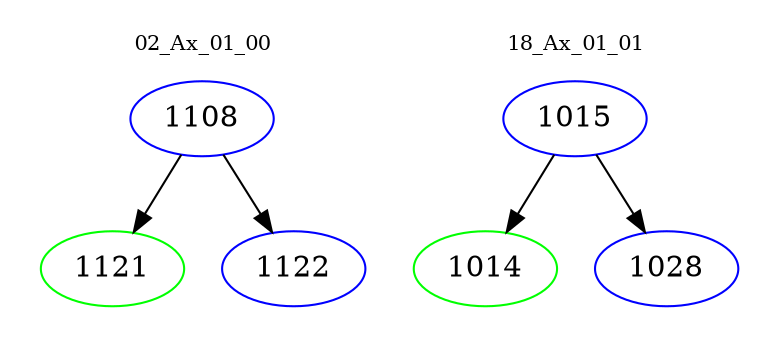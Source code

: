 digraph{
subgraph cluster_0 {
color = white
label = "02_Ax_01_00";
fontsize=10;
T0_1108 [label="1108", color="blue"]
T0_1108 -> T0_1121 [color="black"]
T0_1121 [label="1121", color="green"]
T0_1108 -> T0_1122 [color="black"]
T0_1122 [label="1122", color="blue"]
}
subgraph cluster_1 {
color = white
label = "18_Ax_01_01";
fontsize=10;
T1_1015 [label="1015", color="blue"]
T1_1015 -> T1_1014 [color="black"]
T1_1014 [label="1014", color="green"]
T1_1015 -> T1_1028 [color="black"]
T1_1028 [label="1028", color="blue"]
}
}
